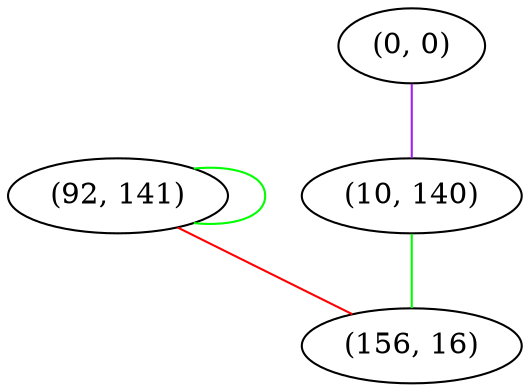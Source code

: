 graph "" {
"(92, 141)";
"(0, 0)";
"(10, 140)";
"(156, 16)";
"(92, 141)" -- "(92, 141)"  [color=green, key=0, weight=2];
"(92, 141)" -- "(156, 16)"  [color=red, key=0, weight=1];
"(0, 0)" -- "(10, 140)"  [color=purple, key=0, weight=4];
"(10, 140)" -- "(156, 16)"  [color=green, key=0, weight=2];
}
